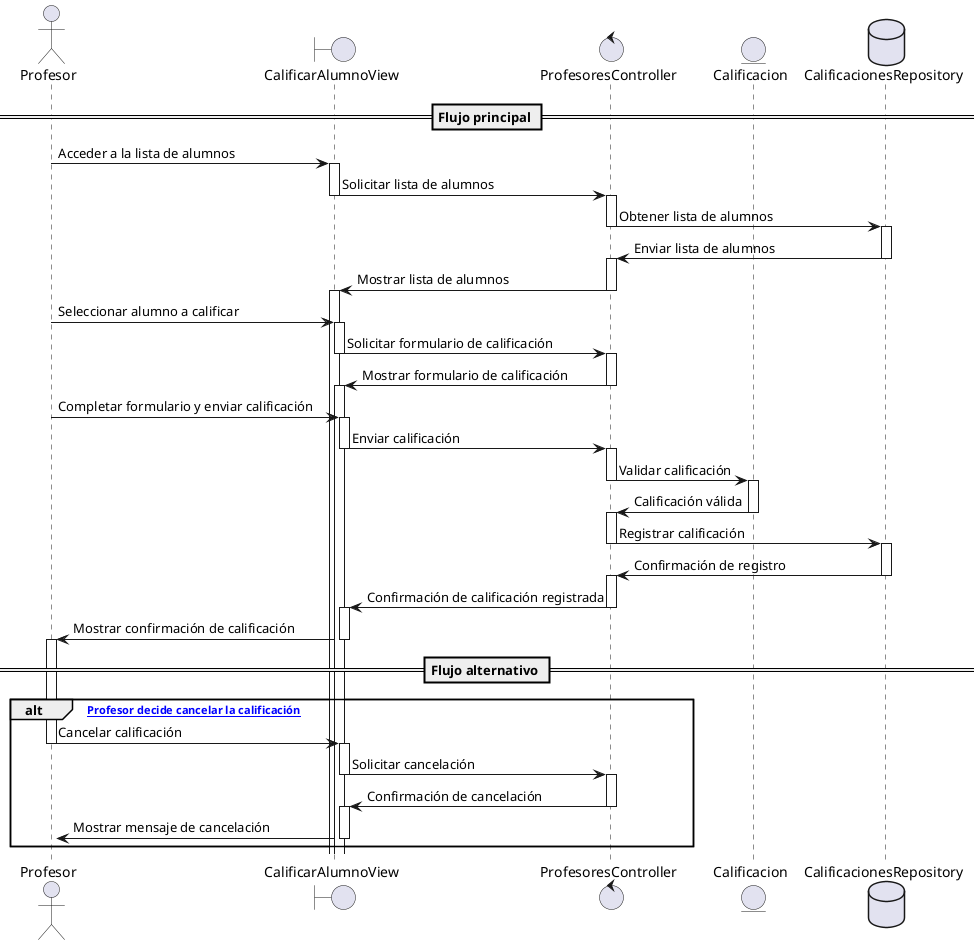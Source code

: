 @startuml
actor Profesor
boundary "CalificarAlumnoView" as View
control "ProfesoresController" as Controller
entity "Calificacion" as Calificacion
database "CalificacionesRepository" as Repository

== Flujo principal ==
Profesor -> View --++: Acceder a la lista de alumnos
View -> Controller --++: Solicitar lista de alumnos
Controller -> Repository --++: Obtener lista de alumnos
Repository -> Controller --++: Enviar lista de alumnos
Controller -> View --++: Mostrar lista de alumnos
Profesor -> View --++: Seleccionar alumno a calificar
View -> Controller --++: Solicitar formulario de calificación
Controller -> View --++: Mostrar formulario de calificación
Profesor -> View --++: Completar formulario y enviar calificación
View -> Controller --++: Enviar calificación
Controller -> Calificacion --++: Validar calificación
Calificacion -> Controller --++: Calificación válida
Controller -> Repository --++: Registrar calificación
Repository -> Controller --++: Confirmación de registro
Controller -> View --++: Confirmación de calificación registrada
View -> Profesor --++: Mostrar confirmación de calificación

== Flujo alternativo ==
alt [P Profesor decide cancelar la calificación]
    Profesor -> View --++: Cancelar calificación
    View -> Controller --++: Solicitar cancelación
    Controller -> View --++: Confirmación de cancelación
    View -> Profesor --++: Mostrar mensaje de cancelación
end
@enduml
